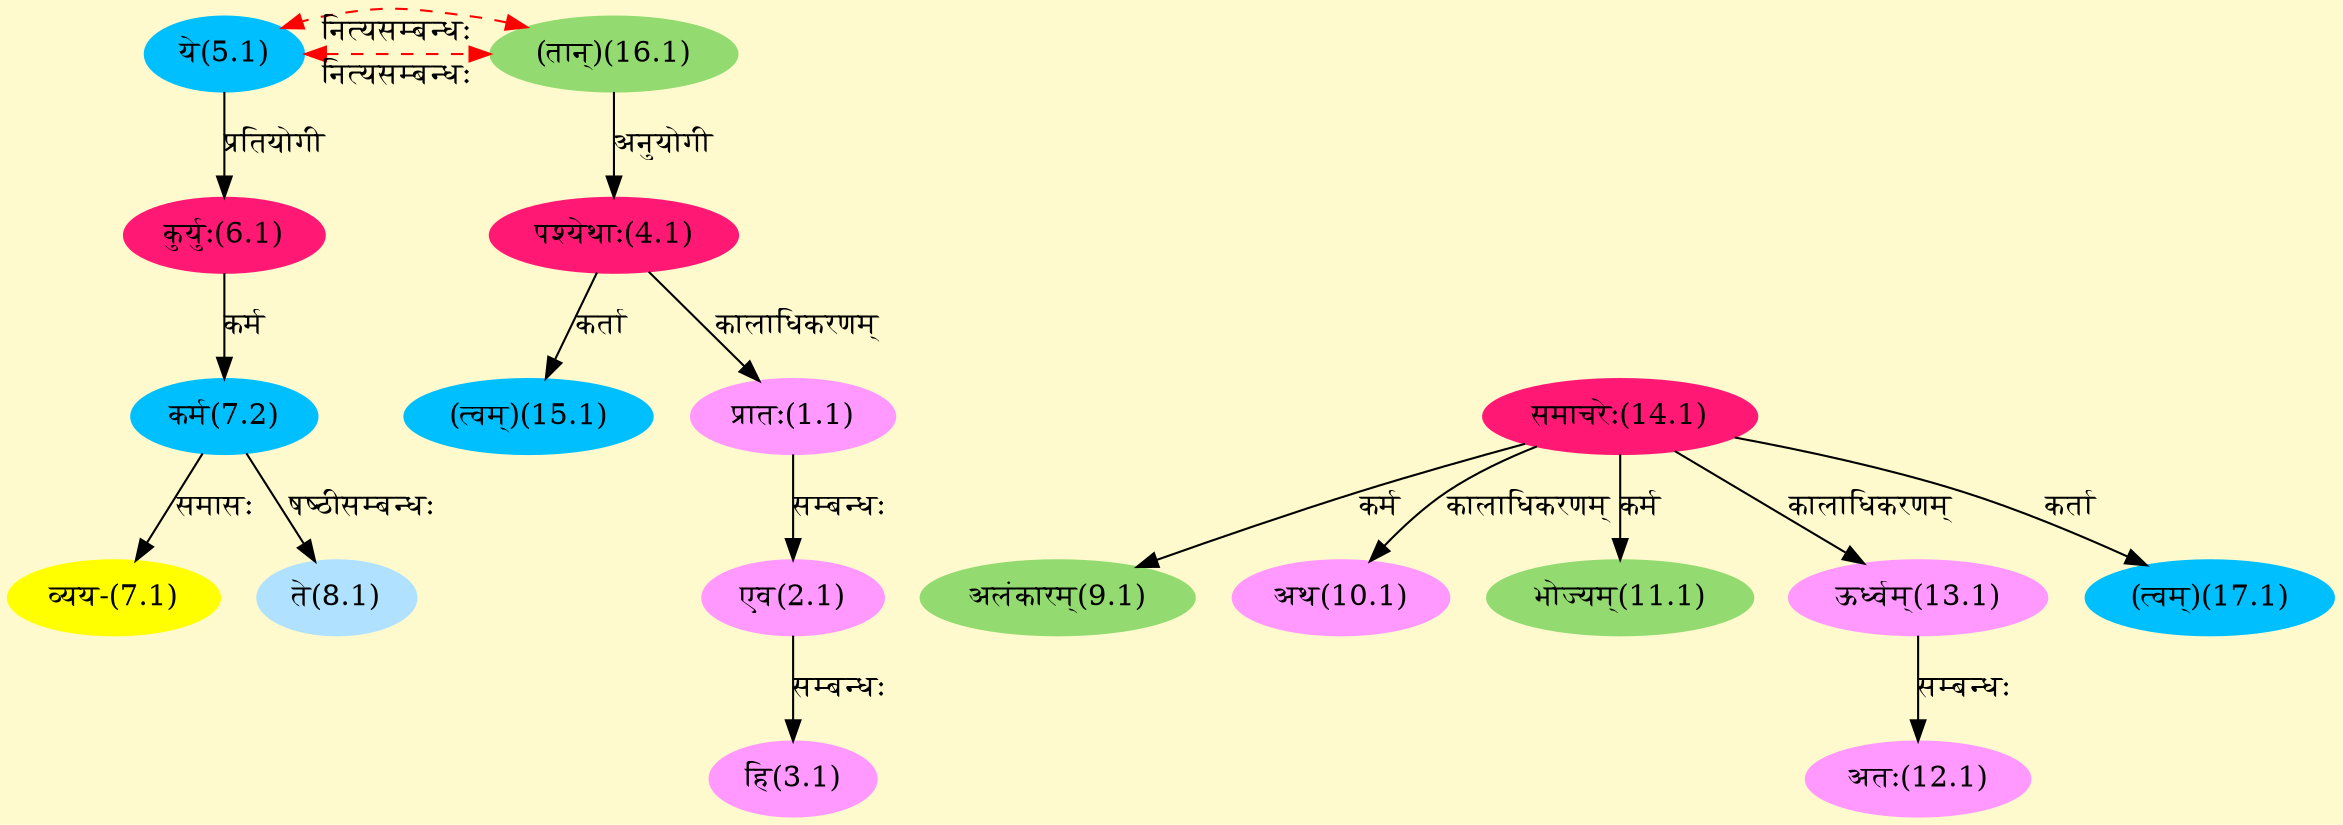 digraph G{
rankdir=BT;
 compound=true;
 bgcolor="lemonchiffon1";
Node1_1 [style=filled, color="#FF99FF" label = "प्रातः(1.1)"]
Node4_1 [style=filled, color="#FF1975" label = "पश्येथाः(4.1)"]
Node2_1 [style=filled, color="#FF99FF" label = "एव(2.1)"]
Node3_1 [style=filled, color="#FF99FF" label = "हि(3.1)"]
Node16_1 [style=filled, color="#93DB70" label = "(तान्)(16.1)"]
Node5_1 [style=filled, color="#00BFFF" label = "ये(5.1)"]
Node6_1 [style=filled, color="#FF1975" label = "कुर्युः(6.1)"]
Node7_1 [style=filled, color="#FFFF00" label = "व्यय-(7.1)"]
Node7_2 [style=filled, color="#00BFFF" label = "कर्म(7.2)"]
Node8_1 [style=filled, color="#B0E2FF" label = "ते(8.1)"]
Node9_1 [style=filled, color="#93DB70" label = "अलंकारम्(9.1)"]
Node14_1 [style=filled, color="#FF1975" label = "समाचरेः(14.1)"]
Node10_1 [style=filled, color="#FF99FF" label = "अथ(10.1)"]
Node11_1 [style=filled, color="#93DB70" label = "भोज्यम्(11.1)"]
Node12_1 [style=filled, color="#FF99FF" label = "अतः(12.1)"]
Node13_1 [style=filled, color="#FF99FF" label = "ऊर्ध्वम्(13.1)"]
Node17_1 [style=filled, color="#00BFFF" label = "(त्वम्)(17.1)"]
Node [style=filled, color="" label = "()"]
Node15_1 [style=filled, color="#00BFFF" label = "(त्वम्)(15.1)"]
{rank = same; Node5_1; Node16_1;}
{rank = same; Node16_1; Node5_1;}
/* Start of Relations section */

Node1_1 -> Node4_1 [  label="कालाधिकरणम्"  dir="back" ]
Node2_1 -> Node1_1 [  label="सम्बन्धः"  dir="back" ]
Node3_1 -> Node2_1 [  label="सम्बन्धः"  dir="back" ]
Node4_1 -> Node16_1 [  label="अनुयोगी"  dir="back" ]
Node5_1 -> Node16_1 [ style=dashed color="red" label="नित्यसम्बन्धः"  dir="both" ]
Node6_1 -> Node5_1 [  label="प्रतियोगी"  dir="back" ]
Node7_1 -> Node7_2 [  label="समासः"  dir="back" ]
Node7_2 -> Node6_1 [  label="कर्म"  dir="back" ]
Node8_1 -> Node7_2 [  label="षष्ठीसम्बन्धः"  dir="back" ]
Node9_1 -> Node14_1 [  label="कर्म"  dir="back" ]
Node10_1 -> Node14_1 [  label="कालाधिकरणम्"  dir="back" ]
Node11_1 -> Node14_1 [  label="कर्म"  dir="back" ]
Node12_1 -> Node13_1 [  label="सम्बन्धः"  dir="back" ]
Node13_1 -> Node14_1 [  label="कालाधिकरणम्"  dir="back" ]
Node15_1 -> Node4_1 [  label="कर्ता"  dir="back" ]
Node16_1 -> Node5_1 [ style=dashed color="red" label="नित्यसम्बन्धः"  dir="both" ]
Node17_1 -> Node14_1 [  label="कर्ता"  dir="back" ]
}
